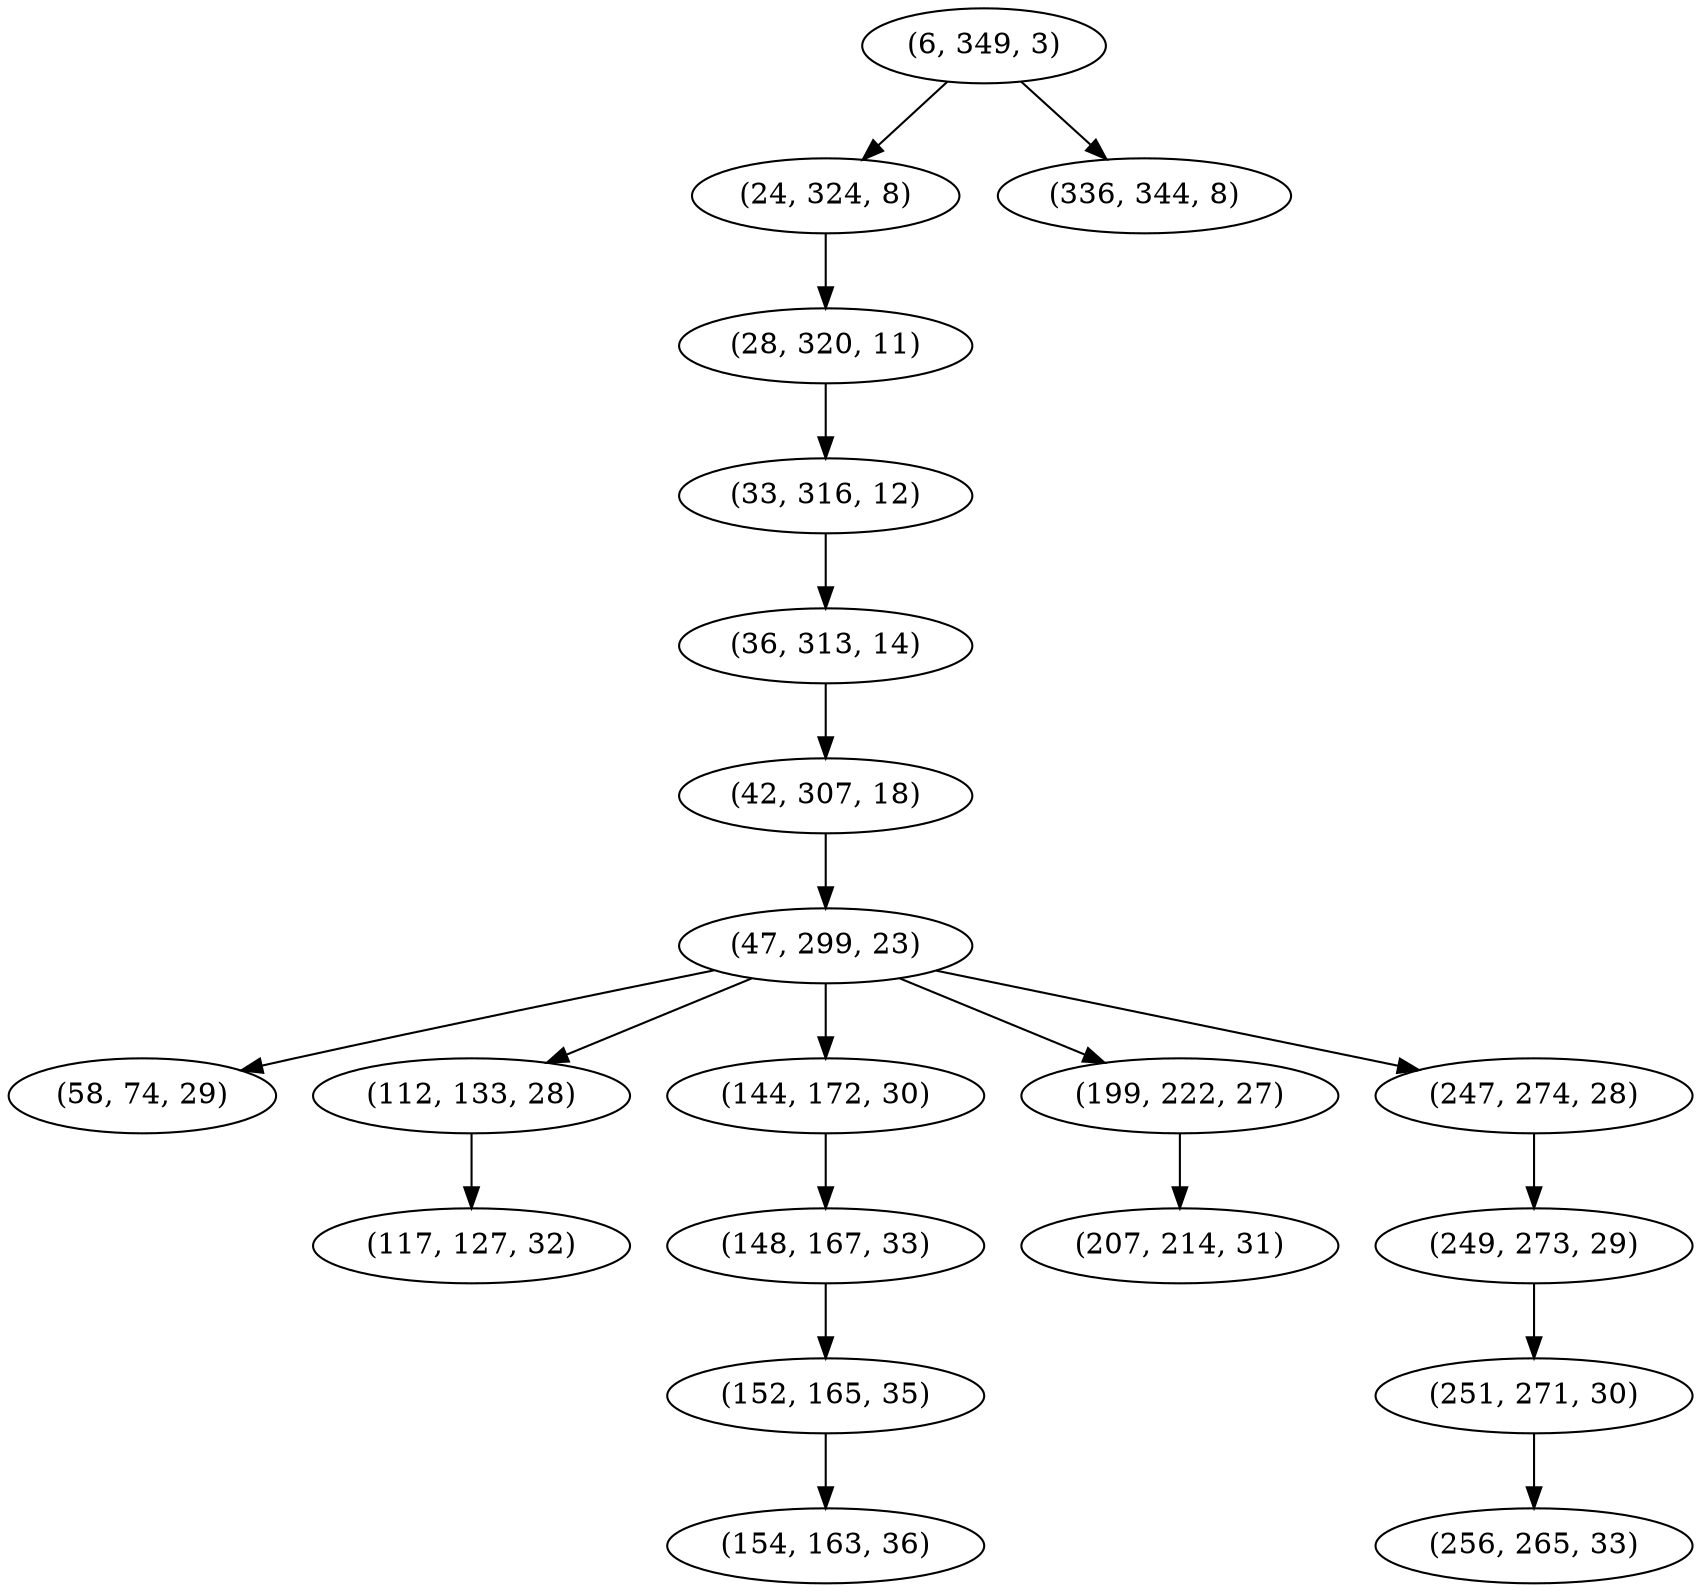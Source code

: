 digraph tree {
    "(6, 349, 3)";
    "(24, 324, 8)";
    "(28, 320, 11)";
    "(33, 316, 12)";
    "(36, 313, 14)";
    "(42, 307, 18)";
    "(47, 299, 23)";
    "(58, 74, 29)";
    "(112, 133, 28)";
    "(117, 127, 32)";
    "(144, 172, 30)";
    "(148, 167, 33)";
    "(152, 165, 35)";
    "(154, 163, 36)";
    "(199, 222, 27)";
    "(207, 214, 31)";
    "(247, 274, 28)";
    "(249, 273, 29)";
    "(251, 271, 30)";
    "(256, 265, 33)";
    "(336, 344, 8)";
    "(6, 349, 3)" -> "(24, 324, 8)";
    "(6, 349, 3)" -> "(336, 344, 8)";
    "(24, 324, 8)" -> "(28, 320, 11)";
    "(28, 320, 11)" -> "(33, 316, 12)";
    "(33, 316, 12)" -> "(36, 313, 14)";
    "(36, 313, 14)" -> "(42, 307, 18)";
    "(42, 307, 18)" -> "(47, 299, 23)";
    "(47, 299, 23)" -> "(58, 74, 29)";
    "(47, 299, 23)" -> "(112, 133, 28)";
    "(47, 299, 23)" -> "(144, 172, 30)";
    "(47, 299, 23)" -> "(199, 222, 27)";
    "(47, 299, 23)" -> "(247, 274, 28)";
    "(112, 133, 28)" -> "(117, 127, 32)";
    "(144, 172, 30)" -> "(148, 167, 33)";
    "(148, 167, 33)" -> "(152, 165, 35)";
    "(152, 165, 35)" -> "(154, 163, 36)";
    "(199, 222, 27)" -> "(207, 214, 31)";
    "(247, 274, 28)" -> "(249, 273, 29)";
    "(249, 273, 29)" -> "(251, 271, 30)";
    "(251, 271, 30)" -> "(256, 265, 33)";
}
